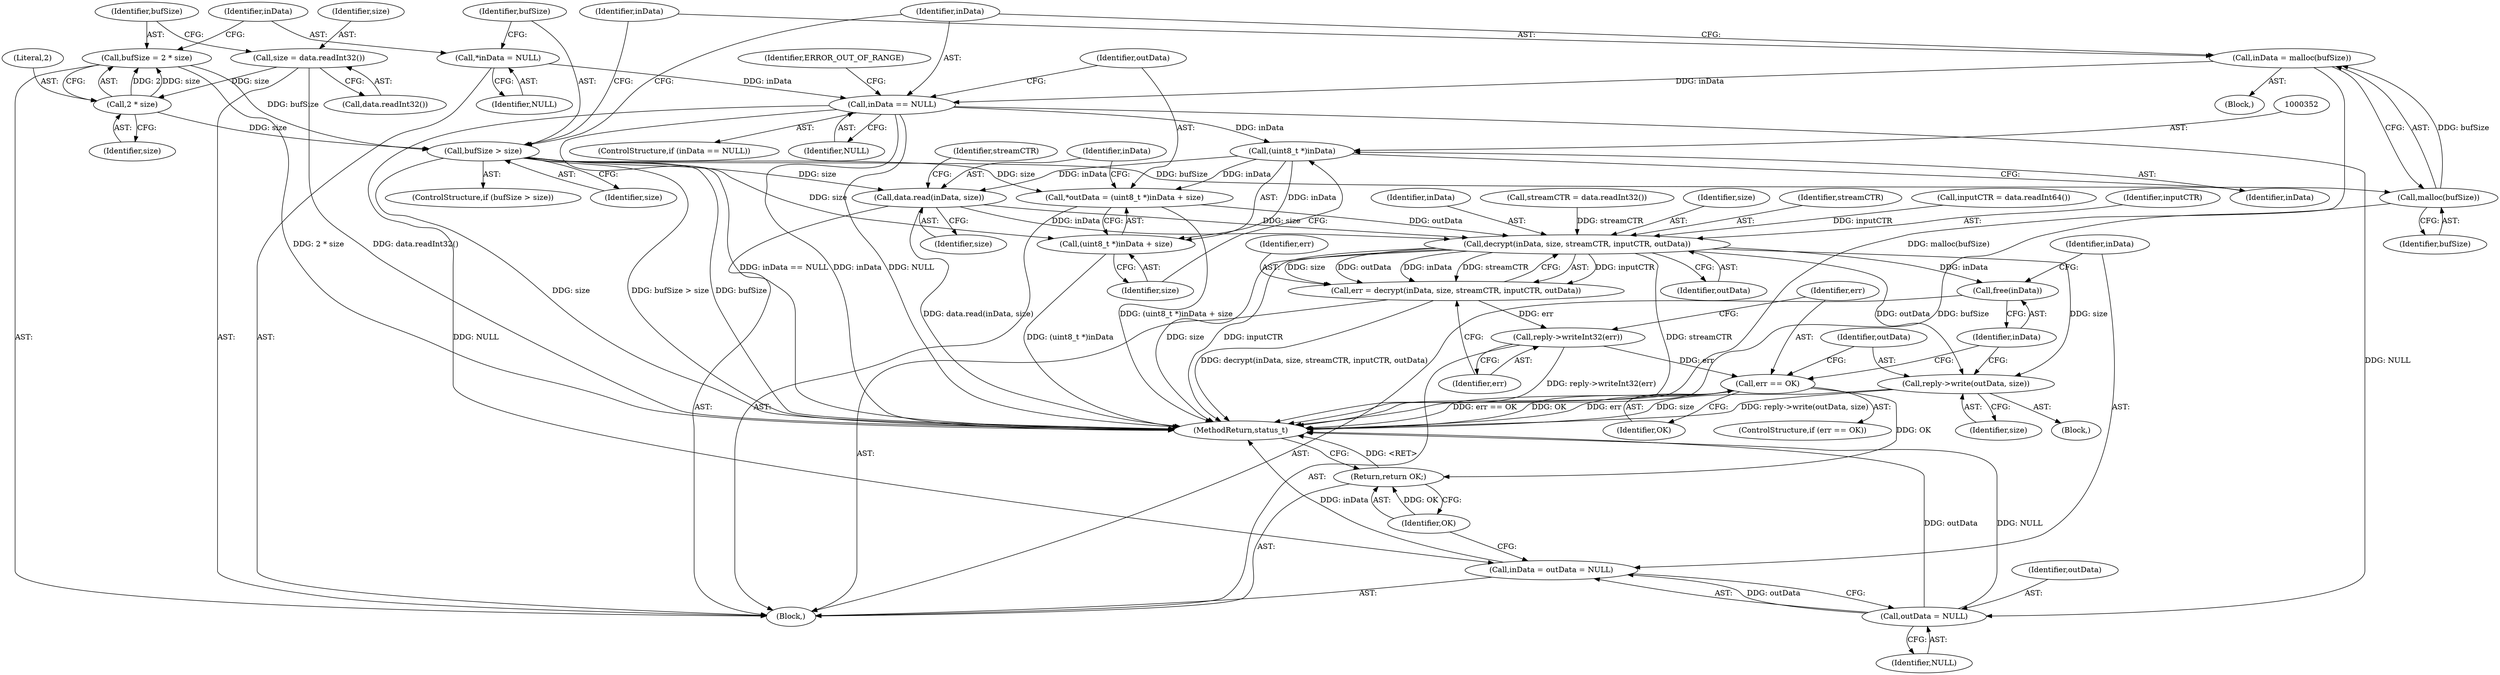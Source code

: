 digraph "0_Android_c82e31a7039a03dca7b37c65b7890ba5c1e18ced@pointer" {
"1000339" [label="(Call,inData == NULL)"];
"1000326" [label="(Call,*inData = NULL)"];
"1000334" [label="(Call,inData = malloc(bufSize))"];
"1000336" [label="(Call,malloc(bufSize))"];
"1000330" [label="(Call,bufSize > size)"];
"1000320" [label="(Call,bufSize = 2 * size)"];
"1000322" [label="(Call,2 * size)"];
"1000316" [label="(Call,size = data.readInt32())"];
"1000351" [label="(Call,(uint8_t *)inData)"];
"1000348" [label="(Call,*outData = (uint8_t *)inData + size)"];
"1000369" [label="(Call,decrypt(inData, size, streamCTR, inputCTR, outData))"];
"1000367" [label="(Call,err = decrypt(inData, size, streamCTR, inputCTR, outData))"];
"1000375" [label="(Call,reply->writeInt32(err))"];
"1000378" [label="(Call,err == OK)"];
"1000392" [label="(Return,return OK;)"];
"1000382" [label="(Call,reply->write(outData, size))"];
"1000385" [label="(Call,free(inData))"];
"1000350" [label="(Call,(uint8_t *)inData + size)"];
"1000355" [label="(Call,data.read(inData, size))"];
"1000387" [label="(Call,inData = outData = NULL)"];
"1000389" [label="(Call,outData = NULL)"];
"1000369" [label="(Call,decrypt(inData, size, streamCTR, inputCTR, outData))"];
"1000344" [label="(Identifier,ERROR_OUT_OF_RANGE)"];
"1000392" [label="(Return,return OK;)"];
"1000388" [label="(Identifier,inData)"];
"1000390" [label="(Identifier,outData)"];
"1000333" [label="(Block,)"];
"1000329" [label="(ControlStructure,if (bufSize > size))"];
"1000380" [label="(Identifier,OK)"];
"1000338" [label="(ControlStructure,if (inData == NULL))"];
"1000355" [label="(Call,data.read(inData, size))"];
"1000367" [label="(Call,err = decrypt(inData, size, streamCTR, inputCTR, outData))"];
"1000317" [label="(Identifier,size)"];
"1000385" [label="(Call,free(inData))"];
"1000393" [label="(Identifier,OK)"];
"1000374" [label="(Identifier,outData)"];
"1000340" [label="(Identifier,inData)"];
"1000332" [label="(Identifier,size)"];
"1000316" [label="(Call,size = data.readInt32())"];
"1000368" [label="(Identifier,err)"];
"1000322" [label="(Call,2 * size)"];
"1000314" [label="(Block,)"];
"1000326" [label="(Call,*inData = NULL)"];
"1000391" [label="(Identifier,NULL)"];
"1000356" [label="(Identifier,inData)"];
"1000357" [label="(Identifier,size)"];
"1000376" [label="(Identifier,err)"];
"1000318" [label="(Call,data.readInt32())"];
"1000341" [label="(Identifier,NULL)"];
"1000339" [label="(Call,inData == NULL)"];
"1000320" [label="(Call,bufSize = 2 * size)"];
"1000327" [label="(Identifier,inData)"];
"1000354" [label="(Identifier,size)"];
"1000359" [label="(Call,streamCTR = data.readInt32())"];
"1000371" [label="(Identifier,size)"];
"1000375" [label="(Call,reply->writeInt32(err))"];
"1000334" [label="(Call,inData = malloc(bufSize))"];
"1000382" [label="(Call,reply->write(outData, size))"];
"1000377" [label="(ControlStructure,if (err == OK))"];
"1000331" [label="(Identifier,bufSize)"];
"1000336" [label="(Call,malloc(bufSize))"];
"1000328" [label="(Identifier,NULL)"];
"1000372" [label="(Identifier,streamCTR)"];
"1000389" [label="(Call,outData = NULL)"];
"1000379" [label="(Identifier,err)"];
"1000381" [label="(Block,)"];
"1000363" [label="(Call,inputCTR = data.readInt64())"];
"1000349" [label="(Identifier,outData)"];
"1000337" [label="(Identifier,bufSize)"];
"1000373" [label="(Identifier,inputCTR)"];
"1000353" [label="(Identifier,inData)"];
"1000378" [label="(Call,err == OK)"];
"1000351" [label="(Call,(uint8_t *)inData)"];
"1000370" [label="(Identifier,inData)"];
"1000386" [label="(Identifier,inData)"];
"1000330" [label="(Call,bufSize > size)"];
"1000384" [label="(Identifier,size)"];
"1000383" [label="(Identifier,outData)"];
"1000350" [label="(Call,(uint8_t *)inData + size)"];
"1000324" [label="(Identifier,size)"];
"1000323" [label="(Literal,2)"];
"1000321" [label="(Identifier,bufSize)"];
"1000360" [label="(Identifier,streamCTR)"];
"1000335" [label="(Identifier,inData)"];
"1000348" [label="(Call,*outData = (uint8_t *)inData + size)"];
"1000401" [label="(MethodReturn,status_t)"];
"1000387" [label="(Call,inData = outData = NULL)"];
"1000339" -> "1000338"  [label="AST: "];
"1000339" -> "1000341"  [label="CFG: "];
"1000340" -> "1000339"  [label="AST: "];
"1000341" -> "1000339"  [label="AST: "];
"1000344" -> "1000339"  [label="CFG: "];
"1000349" -> "1000339"  [label="CFG: "];
"1000339" -> "1000401"  [label="DDG: inData == NULL"];
"1000339" -> "1000401"  [label="DDG: inData"];
"1000339" -> "1000401"  [label="DDG: NULL"];
"1000326" -> "1000339"  [label="DDG: inData"];
"1000334" -> "1000339"  [label="DDG: inData"];
"1000339" -> "1000351"  [label="DDG: inData"];
"1000339" -> "1000387"  [label="DDG: NULL"];
"1000339" -> "1000389"  [label="DDG: NULL"];
"1000326" -> "1000314"  [label="AST: "];
"1000326" -> "1000328"  [label="CFG: "];
"1000327" -> "1000326"  [label="AST: "];
"1000328" -> "1000326"  [label="AST: "];
"1000331" -> "1000326"  [label="CFG: "];
"1000334" -> "1000333"  [label="AST: "];
"1000334" -> "1000336"  [label="CFG: "];
"1000335" -> "1000334"  [label="AST: "];
"1000336" -> "1000334"  [label="AST: "];
"1000340" -> "1000334"  [label="CFG: "];
"1000334" -> "1000401"  [label="DDG: malloc(bufSize)"];
"1000336" -> "1000334"  [label="DDG: bufSize"];
"1000336" -> "1000337"  [label="CFG: "];
"1000337" -> "1000336"  [label="AST: "];
"1000336" -> "1000401"  [label="DDG: bufSize"];
"1000330" -> "1000336"  [label="DDG: bufSize"];
"1000330" -> "1000329"  [label="AST: "];
"1000330" -> "1000332"  [label="CFG: "];
"1000331" -> "1000330"  [label="AST: "];
"1000332" -> "1000330"  [label="AST: "];
"1000335" -> "1000330"  [label="CFG: "];
"1000340" -> "1000330"  [label="CFG: "];
"1000330" -> "1000401"  [label="DDG: bufSize"];
"1000330" -> "1000401"  [label="DDG: size"];
"1000330" -> "1000401"  [label="DDG: bufSize > size"];
"1000320" -> "1000330"  [label="DDG: bufSize"];
"1000322" -> "1000330"  [label="DDG: size"];
"1000330" -> "1000348"  [label="DDG: size"];
"1000330" -> "1000350"  [label="DDG: size"];
"1000330" -> "1000355"  [label="DDG: size"];
"1000320" -> "1000314"  [label="AST: "];
"1000320" -> "1000322"  [label="CFG: "];
"1000321" -> "1000320"  [label="AST: "];
"1000322" -> "1000320"  [label="AST: "];
"1000327" -> "1000320"  [label="CFG: "];
"1000320" -> "1000401"  [label="DDG: 2 * size"];
"1000322" -> "1000320"  [label="DDG: 2"];
"1000322" -> "1000320"  [label="DDG: size"];
"1000322" -> "1000324"  [label="CFG: "];
"1000323" -> "1000322"  [label="AST: "];
"1000324" -> "1000322"  [label="AST: "];
"1000316" -> "1000322"  [label="DDG: size"];
"1000316" -> "1000314"  [label="AST: "];
"1000316" -> "1000318"  [label="CFG: "];
"1000317" -> "1000316"  [label="AST: "];
"1000318" -> "1000316"  [label="AST: "];
"1000321" -> "1000316"  [label="CFG: "];
"1000316" -> "1000401"  [label="DDG: data.readInt32()"];
"1000351" -> "1000350"  [label="AST: "];
"1000351" -> "1000353"  [label="CFG: "];
"1000352" -> "1000351"  [label="AST: "];
"1000353" -> "1000351"  [label="AST: "];
"1000354" -> "1000351"  [label="CFG: "];
"1000351" -> "1000348"  [label="DDG: inData"];
"1000351" -> "1000350"  [label="DDG: inData"];
"1000351" -> "1000355"  [label="DDG: inData"];
"1000348" -> "1000314"  [label="AST: "];
"1000348" -> "1000350"  [label="CFG: "];
"1000349" -> "1000348"  [label="AST: "];
"1000350" -> "1000348"  [label="AST: "];
"1000356" -> "1000348"  [label="CFG: "];
"1000348" -> "1000401"  [label="DDG: (uint8_t *)inData + size"];
"1000348" -> "1000369"  [label="DDG: outData"];
"1000369" -> "1000367"  [label="AST: "];
"1000369" -> "1000374"  [label="CFG: "];
"1000370" -> "1000369"  [label="AST: "];
"1000371" -> "1000369"  [label="AST: "];
"1000372" -> "1000369"  [label="AST: "];
"1000373" -> "1000369"  [label="AST: "];
"1000374" -> "1000369"  [label="AST: "];
"1000367" -> "1000369"  [label="CFG: "];
"1000369" -> "1000401"  [label="DDG: inputCTR"];
"1000369" -> "1000401"  [label="DDG: streamCTR"];
"1000369" -> "1000401"  [label="DDG: size"];
"1000369" -> "1000367"  [label="DDG: inputCTR"];
"1000369" -> "1000367"  [label="DDG: size"];
"1000369" -> "1000367"  [label="DDG: outData"];
"1000369" -> "1000367"  [label="DDG: inData"];
"1000369" -> "1000367"  [label="DDG: streamCTR"];
"1000355" -> "1000369"  [label="DDG: inData"];
"1000355" -> "1000369"  [label="DDG: size"];
"1000359" -> "1000369"  [label="DDG: streamCTR"];
"1000363" -> "1000369"  [label="DDG: inputCTR"];
"1000369" -> "1000382"  [label="DDG: outData"];
"1000369" -> "1000382"  [label="DDG: size"];
"1000369" -> "1000385"  [label="DDG: inData"];
"1000367" -> "1000314"  [label="AST: "];
"1000368" -> "1000367"  [label="AST: "];
"1000376" -> "1000367"  [label="CFG: "];
"1000367" -> "1000401"  [label="DDG: decrypt(inData, size, streamCTR, inputCTR, outData)"];
"1000367" -> "1000375"  [label="DDG: err"];
"1000375" -> "1000314"  [label="AST: "];
"1000375" -> "1000376"  [label="CFG: "];
"1000376" -> "1000375"  [label="AST: "];
"1000379" -> "1000375"  [label="CFG: "];
"1000375" -> "1000401"  [label="DDG: reply->writeInt32(err)"];
"1000375" -> "1000378"  [label="DDG: err"];
"1000378" -> "1000377"  [label="AST: "];
"1000378" -> "1000380"  [label="CFG: "];
"1000379" -> "1000378"  [label="AST: "];
"1000380" -> "1000378"  [label="AST: "];
"1000383" -> "1000378"  [label="CFG: "];
"1000386" -> "1000378"  [label="CFG: "];
"1000378" -> "1000401"  [label="DDG: OK"];
"1000378" -> "1000401"  [label="DDG: err"];
"1000378" -> "1000401"  [label="DDG: err == OK"];
"1000378" -> "1000392"  [label="DDG: OK"];
"1000392" -> "1000314"  [label="AST: "];
"1000392" -> "1000393"  [label="CFG: "];
"1000393" -> "1000392"  [label="AST: "];
"1000401" -> "1000392"  [label="CFG: "];
"1000392" -> "1000401"  [label="DDG: <RET>"];
"1000393" -> "1000392"  [label="DDG: OK"];
"1000382" -> "1000381"  [label="AST: "];
"1000382" -> "1000384"  [label="CFG: "];
"1000383" -> "1000382"  [label="AST: "];
"1000384" -> "1000382"  [label="AST: "];
"1000386" -> "1000382"  [label="CFG: "];
"1000382" -> "1000401"  [label="DDG: size"];
"1000382" -> "1000401"  [label="DDG: reply->write(outData, size)"];
"1000385" -> "1000314"  [label="AST: "];
"1000385" -> "1000386"  [label="CFG: "];
"1000386" -> "1000385"  [label="AST: "];
"1000388" -> "1000385"  [label="CFG: "];
"1000350" -> "1000354"  [label="CFG: "];
"1000354" -> "1000350"  [label="AST: "];
"1000350" -> "1000401"  [label="DDG: (uint8_t *)inData"];
"1000355" -> "1000314"  [label="AST: "];
"1000355" -> "1000357"  [label="CFG: "];
"1000356" -> "1000355"  [label="AST: "];
"1000357" -> "1000355"  [label="AST: "];
"1000360" -> "1000355"  [label="CFG: "];
"1000355" -> "1000401"  [label="DDG: data.read(inData, size)"];
"1000387" -> "1000314"  [label="AST: "];
"1000387" -> "1000389"  [label="CFG: "];
"1000388" -> "1000387"  [label="AST: "];
"1000389" -> "1000387"  [label="AST: "];
"1000393" -> "1000387"  [label="CFG: "];
"1000387" -> "1000401"  [label="DDG: inData"];
"1000389" -> "1000387"  [label="DDG: outData"];
"1000389" -> "1000391"  [label="CFG: "];
"1000390" -> "1000389"  [label="AST: "];
"1000391" -> "1000389"  [label="AST: "];
"1000389" -> "1000401"  [label="DDG: outData"];
"1000389" -> "1000401"  [label="DDG: NULL"];
}
